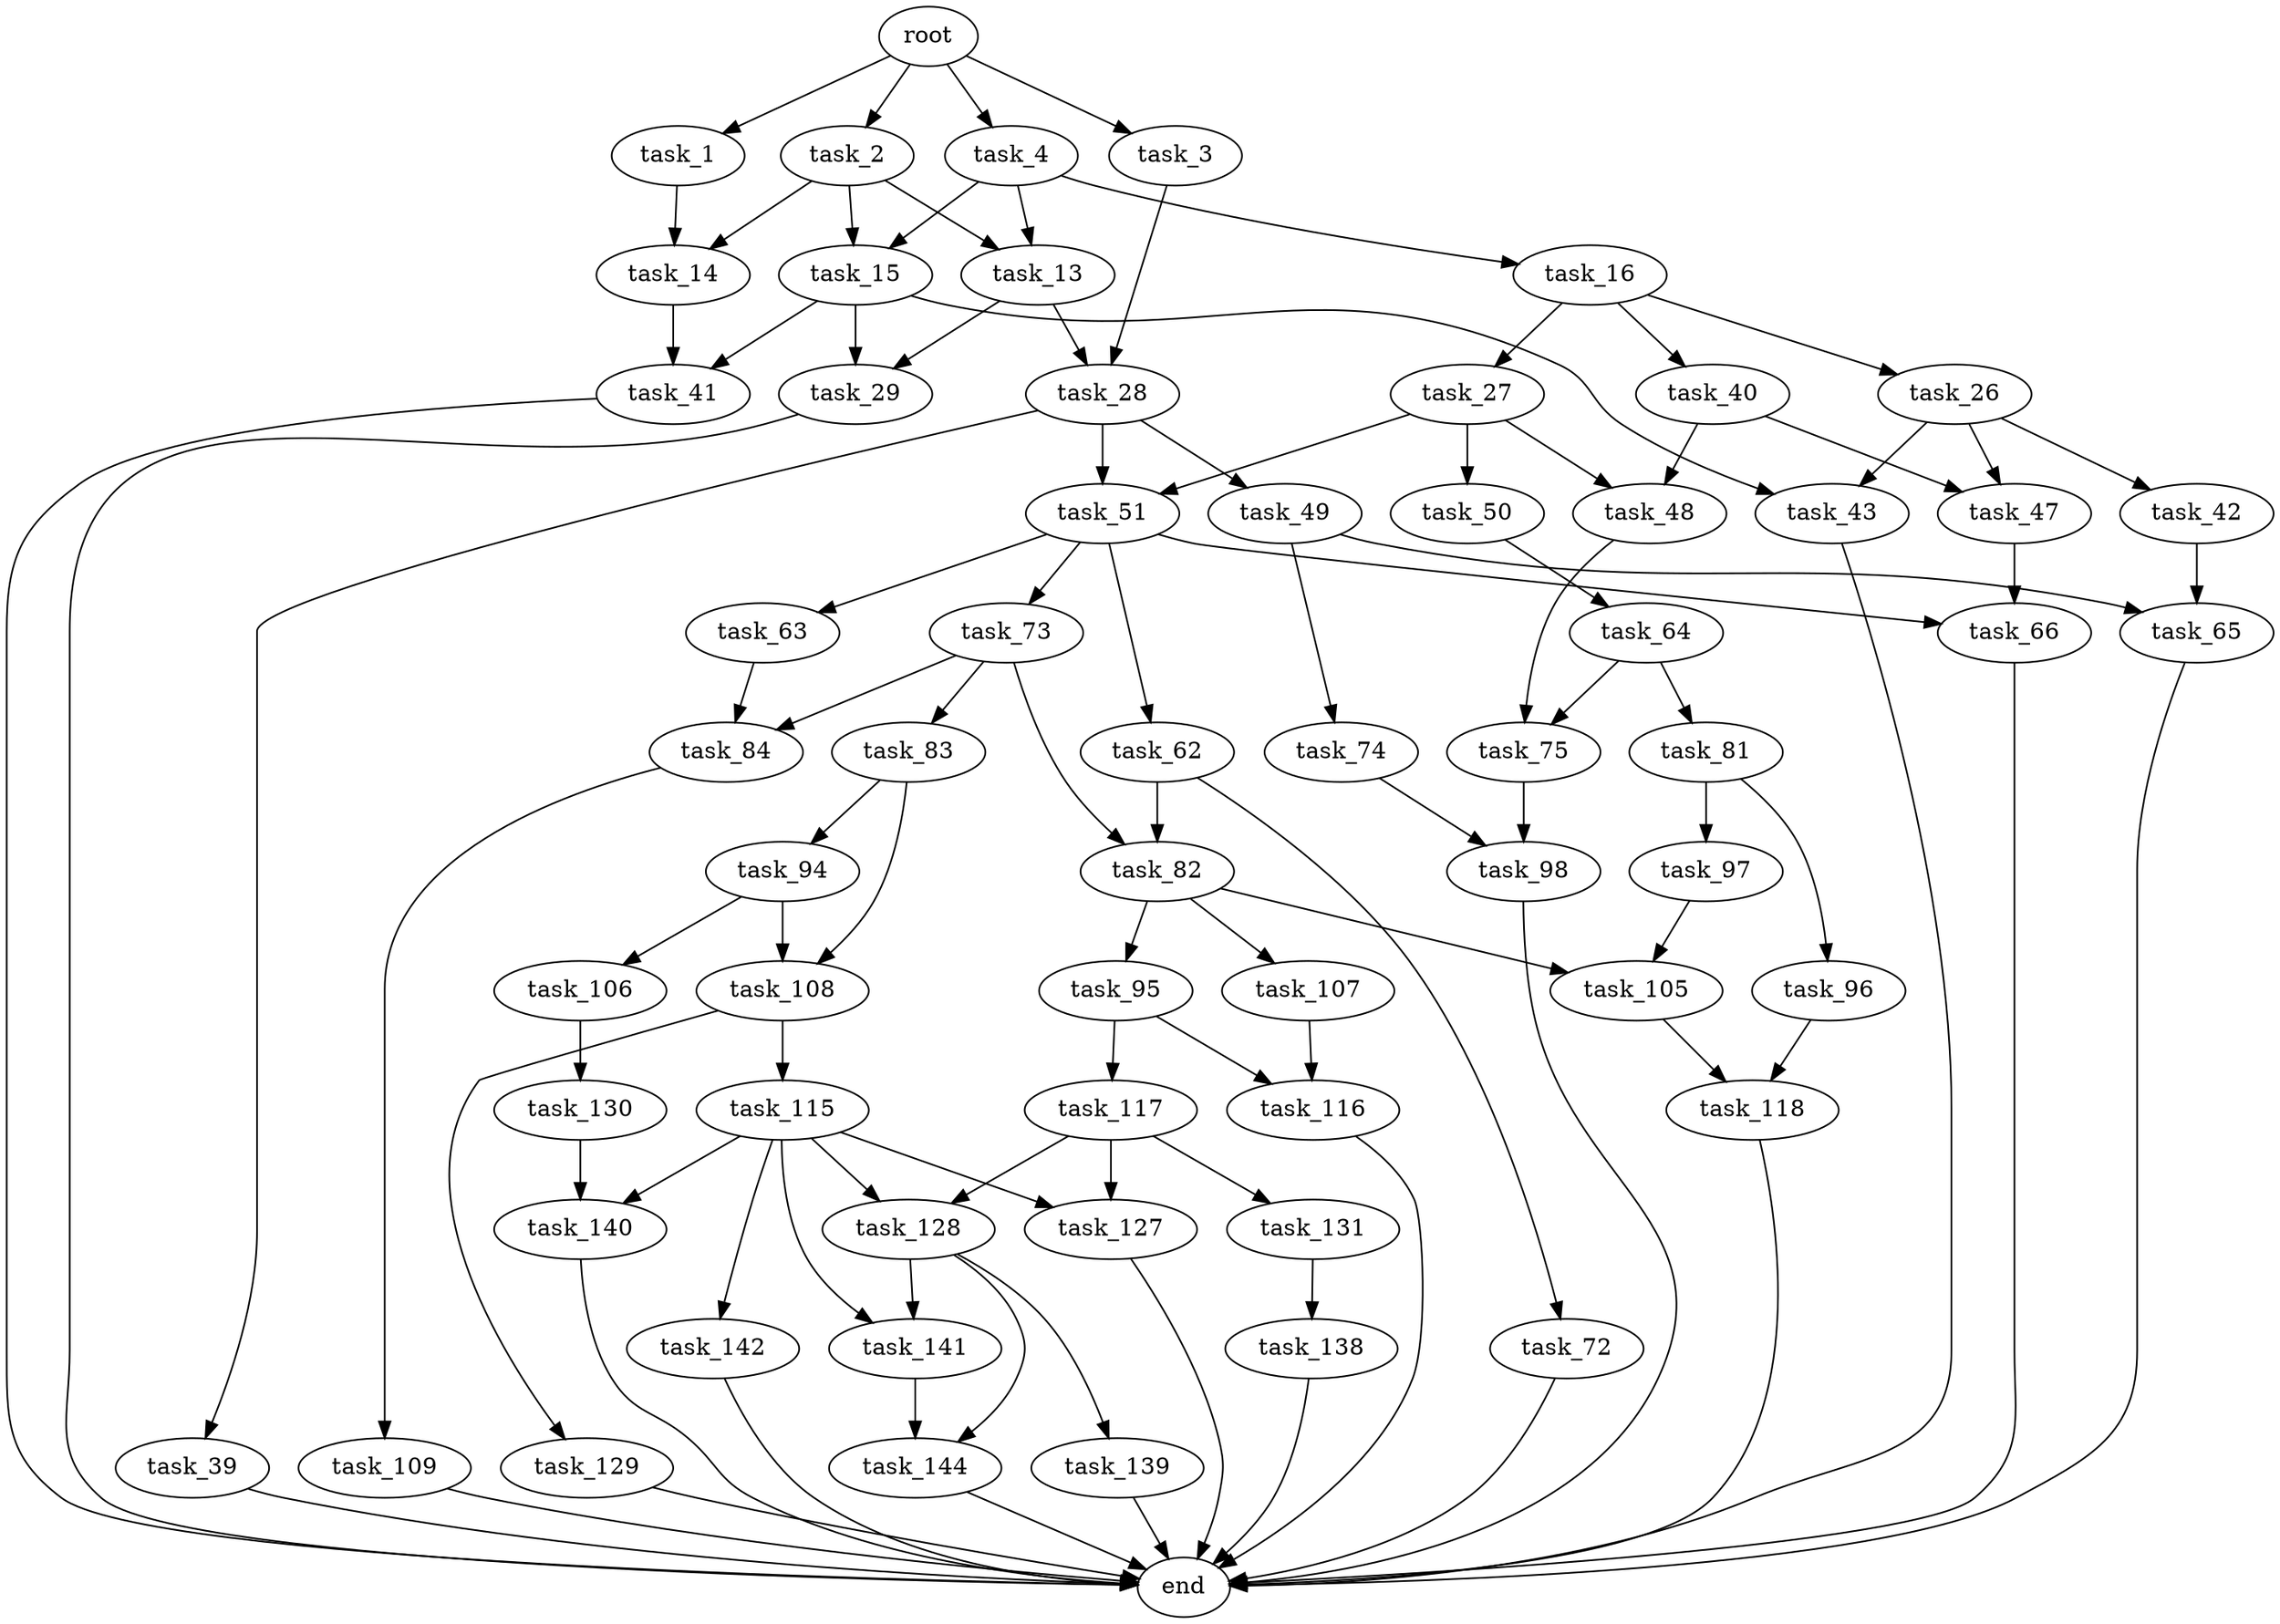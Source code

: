 digraph G {
  root [size="0.000000"];
  task_1 [size="409952801967.000000"];
  task_2 [size="636605143456.000000"];
  task_3 [size="313278541859.000000"];
  task_4 [size="433878248764.000000"];
  task_13 [size="340811264936.000000"];
  task_14 [size="34022728302.000000"];
  task_15 [size="176311410364.000000"];
  task_16 [size="68719476736.000000"];
  task_26 [size="1326065515107.000000"];
  task_27 [size="798437432670.000000"];
  task_28 [size="20612067961.000000"];
  task_29 [size="368293445632.000000"];
  task_39 [size="20870293157.000000"];
  task_40 [size="231928233984.000000"];
  task_41 [size="68719476736.000000"];
  task_42 [size="20625046076.000000"];
  task_43 [size="680094557.000000"];
  task_47 [size="782757789696.000000"];
  task_48 [size="231928233984.000000"];
  task_49 [size="153904891839.000000"];
  task_50 [size="126319372196.000000"];
  task_51 [size="2810229014.000000"];
  task_62 [size="945828682783.000000"];
  task_63 [size="13468754252.000000"];
  task_64 [size="497501026564.000000"];
  task_65 [size="5094583154.000000"];
  task_66 [size="231928233984.000000"];
  task_72 [size="13789086758.000000"];
  task_73 [size="1073741824000.000000"];
  task_74 [size="231928233984.000000"];
  task_75 [size="6853706717.000000"];
  task_81 [size="1073741824000.000000"];
  task_82 [size="109559076660.000000"];
  task_83 [size="67096237321.000000"];
  task_84 [size="6361280275.000000"];
  task_94 [size="88069032936.000000"];
  task_95 [size="469723178560.000000"];
  task_96 [size="259857328349.000000"];
  task_97 [size="231928233984.000000"];
  task_98 [size="7191391598.000000"];
  task_105 [size="2751213496.000000"];
  task_106 [size="28991029248.000000"];
  task_107 [size="6112200826.000000"];
  task_108 [size="11229797634.000000"];
  task_109 [size="653360776115.000000"];
  task_115 [size="1073741824000.000000"];
  task_116 [size="13464787496.000000"];
  task_117 [size="1073741824000.000000"];
  task_118 [size="30428695131.000000"];
  task_127 [size="943947819408.000000"];
  task_128 [size="726608405456.000000"];
  task_129 [size="549755813888.000000"];
  task_130 [size="51984178672.000000"];
  task_131 [size="231928233984.000000"];
  task_138 [size="68719476736.000000"];
  task_139 [size="549755813888.000000"];
  task_140 [size="68719476736.000000"];
  task_141 [size="1073741824000.000000"];
  task_142 [size="28991029248.000000"];
  task_144 [size="1785746003.000000"];
  end [size="0.000000"];

  root -> task_1 [size="1.000000"];
  root -> task_2 [size="1.000000"];
  root -> task_3 [size="1.000000"];
  root -> task_4 [size="1.000000"];
  task_1 -> task_14 [size="411041792.000000"];
  task_2 -> task_13 [size="838860800.000000"];
  task_2 -> task_14 [size="838860800.000000"];
  task_2 -> task_15 [size="838860800.000000"];
  task_3 -> task_28 [size="838860800.000000"];
  task_4 -> task_13 [size="536870912.000000"];
  task_4 -> task_15 [size="536870912.000000"];
  task_4 -> task_16 [size="536870912.000000"];
  task_13 -> task_28 [size="411041792.000000"];
  task_13 -> task_29 [size="411041792.000000"];
  task_14 -> task_41 [size="33554432.000000"];
  task_15 -> task_29 [size="134217728.000000"];
  task_15 -> task_41 [size="134217728.000000"];
  task_15 -> task_43 [size="134217728.000000"];
  task_16 -> task_26 [size="134217728.000000"];
  task_16 -> task_27 [size="134217728.000000"];
  task_16 -> task_40 [size="134217728.000000"];
  task_26 -> task_42 [size="838860800.000000"];
  task_26 -> task_43 [size="838860800.000000"];
  task_26 -> task_47 [size="838860800.000000"];
  task_27 -> task_48 [size="679477248.000000"];
  task_27 -> task_50 [size="679477248.000000"];
  task_27 -> task_51 [size="679477248.000000"];
  task_28 -> task_39 [size="536870912.000000"];
  task_28 -> task_49 [size="536870912.000000"];
  task_28 -> task_51 [size="536870912.000000"];
  task_29 -> end [size="1.000000"];
  task_39 -> end [size="1.000000"];
  task_40 -> task_47 [size="301989888.000000"];
  task_40 -> task_48 [size="301989888.000000"];
  task_41 -> end [size="1.000000"];
  task_42 -> task_65 [size="411041792.000000"];
  task_43 -> end [size="1.000000"];
  task_47 -> task_66 [size="679477248.000000"];
  task_48 -> task_75 [size="301989888.000000"];
  task_49 -> task_65 [size="536870912.000000"];
  task_49 -> task_74 [size="536870912.000000"];
  task_50 -> task_64 [size="536870912.000000"];
  task_51 -> task_62 [size="75497472.000000"];
  task_51 -> task_63 [size="75497472.000000"];
  task_51 -> task_66 [size="75497472.000000"];
  task_51 -> task_73 [size="75497472.000000"];
  task_62 -> task_72 [size="679477248.000000"];
  task_62 -> task_82 [size="679477248.000000"];
  task_63 -> task_84 [size="536870912.000000"];
  task_64 -> task_75 [size="536870912.000000"];
  task_64 -> task_81 [size="536870912.000000"];
  task_65 -> end [size="1.000000"];
  task_66 -> end [size="1.000000"];
  task_72 -> end [size="1.000000"];
  task_73 -> task_82 [size="838860800.000000"];
  task_73 -> task_83 [size="838860800.000000"];
  task_73 -> task_84 [size="838860800.000000"];
  task_74 -> task_98 [size="301989888.000000"];
  task_75 -> task_98 [size="33554432.000000"];
  task_81 -> task_96 [size="838860800.000000"];
  task_81 -> task_97 [size="838860800.000000"];
  task_82 -> task_95 [size="134217728.000000"];
  task_82 -> task_105 [size="134217728.000000"];
  task_82 -> task_107 [size="134217728.000000"];
  task_83 -> task_94 [size="75497472.000000"];
  task_83 -> task_108 [size="75497472.000000"];
  task_84 -> task_109 [size="134217728.000000"];
  task_94 -> task_106 [size="75497472.000000"];
  task_94 -> task_108 [size="75497472.000000"];
  task_95 -> task_116 [size="838860800.000000"];
  task_95 -> task_117 [size="838860800.000000"];
  task_96 -> task_118 [size="679477248.000000"];
  task_97 -> task_105 [size="301989888.000000"];
  task_98 -> end [size="1.000000"];
  task_105 -> task_118 [size="301989888.000000"];
  task_106 -> task_130 [size="75497472.000000"];
  task_107 -> task_116 [size="209715200.000000"];
  task_108 -> task_115 [size="301989888.000000"];
  task_108 -> task_129 [size="301989888.000000"];
  task_109 -> end [size="1.000000"];
  task_115 -> task_127 [size="838860800.000000"];
  task_115 -> task_128 [size="838860800.000000"];
  task_115 -> task_140 [size="838860800.000000"];
  task_115 -> task_141 [size="838860800.000000"];
  task_115 -> task_142 [size="838860800.000000"];
  task_116 -> end [size="1.000000"];
  task_117 -> task_127 [size="838860800.000000"];
  task_117 -> task_128 [size="838860800.000000"];
  task_117 -> task_131 [size="838860800.000000"];
  task_118 -> end [size="1.000000"];
  task_127 -> end [size="1.000000"];
  task_128 -> task_139 [size="838860800.000000"];
  task_128 -> task_141 [size="838860800.000000"];
  task_128 -> task_144 [size="838860800.000000"];
  task_129 -> end [size="1.000000"];
  task_130 -> task_140 [size="75497472.000000"];
  task_131 -> task_138 [size="301989888.000000"];
  task_138 -> end [size="1.000000"];
  task_139 -> end [size="1.000000"];
  task_140 -> end [size="1.000000"];
  task_141 -> task_144 [size="838860800.000000"];
  task_142 -> end [size="1.000000"];
  task_144 -> end [size="1.000000"];
}
